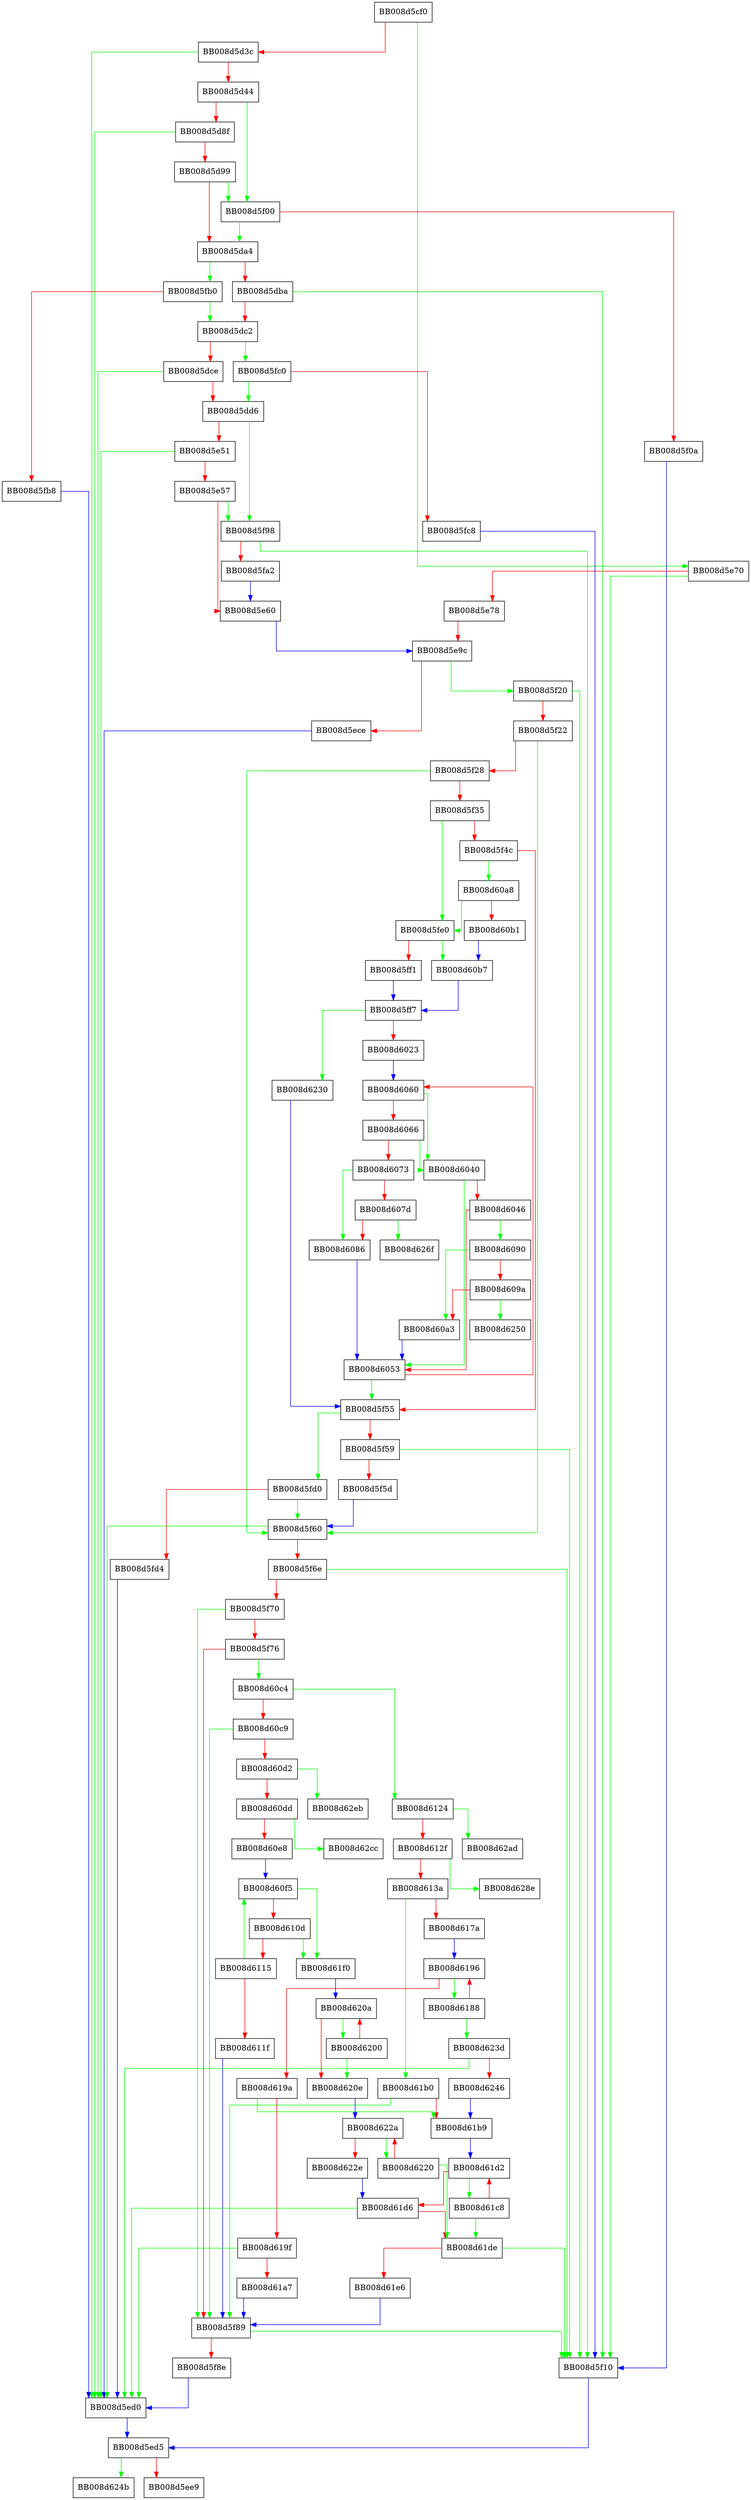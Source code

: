 digraph rfc3484_sort {
  node [shape="box"];
  graph [splines=ortho];
  BB008d5cf0 -> BB008d5e70 [color="green"];
  BB008d5cf0 -> BB008d5d3c [color="red"];
  BB008d5d3c -> BB008d5ed0 [color="green"];
  BB008d5d3c -> BB008d5d44 [color="red"];
  BB008d5d44 -> BB008d5f00 [color="green"];
  BB008d5d44 -> BB008d5d8f [color="red"];
  BB008d5d8f -> BB008d5ed0 [color="green"];
  BB008d5d8f -> BB008d5d99 [color="red"];
  BB008d5d99 -> BB008d5f00 [color="green"];
  BB008d5d99 -> BB008d5da4 [color="red"];
  BB008d5da4 -> BB008d5fb0 [color="green"];
  BB008d5da4 -> BB008d5dba [color="red"];
  BB008d5dba -> BB008d5f10 [color="green"];
  BB008d5dba -> BB008d5dc2 [color="red"];
  BB008d5dc2 -> BB008d5fc0 [color="green"];
  BB008d5dc2 -> BB008d5dce [color="red"];
  BB008d5dce -> BB008d5ed0 [color="green"];
  BB008d5dce -> BB008d5dd6 [color="red"];
  BB008d5dd6 -> BB008d5f98 [color="green"];
  BB008d5dd6 -> BB008d5e51 [color="red"];
  BB008d5e51 -> BB008d5ed0 [color="green"];
  BB008d5e51 -> BB008d5e57 [color="red"];
  BB008d5e57 -> BB008d5f98 [color="green"];
  BB008d5e57 -> BB008d5e60 [color="red"];
  BB008d5e60 -> BB008d5e9c [color="blue"];
  BB008d5e70 -> BB008d5f10 [color="green"];
  BB008d5e70 -> BB008d5e78 [color="red"];
  BB008d5e78 -> BB008d5e9c [color="red"];
  BB008d5e9c -> BB008d5f20 [color="green"];
  BB008d5e9c -> BB008d5ece [color="red"];
  BB008d5ece -> BB008d5ed0 [color="blue"];
  BB008d5ed0 -> BB008d5ed5 [color="blue"];
  BB008d5ed5 -> BB008d624b [color="green"];
  BB008d5ed5 -> BB008d5ee9 [color="red"];
  BB008d5f00 -> BB008d5da4 [color="green"];
  BB008d5f00 -> BB008d5f0a [color="red"];
  BB008d5f0a -> BB008d5f10 [color="blue"];
  BB008d5f10 -> BB008d5ed5 [color="blue"];
  BB008d5f20 -> BB008d5f10 [color="green"];
  BB008d5f20 -> BB008d5f22 [color="red"];
  BB008d5f22 -> BB008d5f60 [color="green"];
  BB008d5f22 -> BB008d5f28 [color="red"];
  BB008d5f28 -> BB008d5f60 [color="green"];
  BB008d5f28 -> BB008d5f35 [color="red"];
  BB008d5f35 -> BB008d5fe0 [color="green"];
  BB008d5f35 -> BB008d5f4c [color="red"];
  BB008d5f4c -> BB008d60a8 [color="green"];
  BB008d5f4c -> BB008d5f55 [color="red"];
  BB008d5f55 -> BB008d5fd0 [color="green"];
  BB008d5f55 -> BB008d5f59 [color="red"];
  BB008d5f59 -> BB008d5f10 [color="green"];
  BB008d5f59 -> BB008d5f5d [color="red"];
  BB008d5f5d -> BB008d5f60 [color="blue"];
  BB008d5f60 -> BB008d5ed0 [color="green"];
  BB008d5f60 -> BB008d5f6e [color="red"];
  BB008d5f6e -> BB008d5f10 [color="green"];
  BB008d5f6e -> BB008d5f70 [color="red"];
  BB008d5f70 -> BB008d5f89 [color="green"];
  BB008d5f70 -> BB008d5f76 [color="red"];
  BB008d5f76 -> BB008d60c4 [color="green"];
  BB008d5f76 -> BB008d5f89 [color="red"];
  BB008d5f89 -> BB008d5f10 [color="green"];
  BB008d5f89 -> BB008d5f8e [color="red"];
  BB008d5f8e -> BB008d5ed0 [color="blue"];
  BB008d5f98 -> BB008d5f10 [color="green"];
  BB008d5f98 -> BB008d5fa2 [color="red"];
  BB008d5fa2 -> BB008d5e60 [color="blue"];
  BB008d5fb0 -> BB008d5dc2 [color="green"];
  BB008d5fb0 -> BB008d5fb8 [color="red"];
  BB008d5fb8 -> BB008d5ed0 [color="blue"];
  BB008d5fc0 -> BB008d5dd6 [color="green"];
  BB008d5fc0 -> BB008d5fc8 [color="red"];
  BB008d5fc8 -> BB008d5f10 [color="blue"];
  BB008d5fd0 -> BB008d5f60 [color="green"];
  BB008d5fd0 -> BB008d5fd4 [color="red"];
  BB008d5fd4 -> BB008d5ed0 [color="blue"];
  BB008d5fe0 -> BB008d60b7 [color="green"];
  BB008d5fe0 -> BB008d5ff1 [color="red"];
  BB008d5ff1 -> BB008d5ff7 [color="blue"];
  BB008d5ff7 -> BB008d6230 [color="green"];
  BB008d5ff7 -> BB008d6023 [color="red"];
  BB008d6023 -> BB008d6060 [color="blue"];
  BB008d6040 -> BB008d6053 [color="green"];
  BB008d6040 -> BB008d6046 [color="red"];
  BB008d6046 -> BB008d6090 [color="green"];
  BB008d6046 -> BB008d6053 [color="red"];
  BB008d6053 -> BB008d5f55 [color="green"];
  BB008d6053 -> BB008d6060 [color="red"];
  BB008d6060 -> BB008d6040 [color="green"];
  BB008d6060 -> BB008d6066 [color="red"];
  BB008d6066 -> BB008d6040 [color="green"];
  BB008d6066 -> BB008d6073 [color="red"];
  BB008d6073 -> BB008d6086 [color="green"];
  BB008d6073 -> BB008d607d [color="red"];
  BB008d607d -> BB008d626f [color="green"];
  BB008d607d -> BB008d6086 [color="red"];
  BB008d6086 -> BB008d6053 [color="blue"];
  BB008d6090 -> BB008d60a3 [color="green"];
  BB008d6090 -> BB008d609a [color="red"];
  BB008d609a -> BB008d6250 [color="green"];
  BB008d609a -> BB008d60a3 [color="red"];
  BB008d60a3 -> BB008d6053 [color="blue"];
  BB008d60a8 -> BB008d5fe0 [color="green"];
  BB008d60a8 -> BB008d60b1 [color="red"];
  BB008d60b1 -> BB008d60b7 [color="blue"];
  BB008d60b7 -> BB008d5ff7 [color="blue"];
  BB008d60c4 -> BB008d6124 [color="green"];
  BB008d60c4 -> BB008d60c9 [color="red"];
  BB008d60c9 -> BB008d5f89 [color="green"];
  BB008d60c9 -> BB008d60d2 [color="red"];
  BB008d60d2 -> BB008d62eb [color="green"];
  BB008d60d2 -> BB008d60dd [color="red"];
  BB008d60dd -> BB008d62cc [color="green"];
  BB008d60dd -> BB008d60e8 [color="red"];
  BB008d60e8 -> BB008d60f5 [color="blue"];
  BB008d60f5 -> BB008d61f0 [color="green"];
  BB008d60f5 -> BB008d610d [color="red"];
  BB008d610d -> BB008d61f0 [color="green"];
  BB008d610d -> BB008d6115 [color="red"];
  BB008d6115 -> BB008d60f5 [color="green"];
  BB008d6115 -> BB008d611f [color="red"];
  BB008d611f -> BB008d5f89 [color="blue"];
  BB008d6124 -> BB008d62ad [color="green"];
  BB008d6124 -> BB008d612f [color="red"];
  BB008d612f -> BB008d628e [color="green"];
  BB008d612f -> BB008d613a [color="red"];
  BB008d613a -> BB008d61b0 [color="green"];
  BB008d613a -> BB008d617a [color="red"];
  BB008d617a -> BB008d6196 [color="blue"];
  BB008d6188 -> BB008d623d [color="green"];
  BB008d6188 -> BB008d6196 [color="red"];
  BB008d6196 -> BB008d6188 [color="green"];
  BB008d6196 -> BB008d619a [color="red"];
  BB008d619a -> BB008d61b9 [color="green"];
  BB008d619a -> BB008d619f [color="red"];
  BB008d619f -> BB008d5ed0 [color="green"];
  BB008d619f -> BB008d61a7 [color="red"];
  BB008d61a7 -> BB008d5f89 [color="blue"];
  BB008d61b0 -> BB008d5f89 [color="green"];
  BB008d61b0 -> BB008d61b9 [color="red"];
  BB008d61b9 -> BB008d61d2 [color="blue"];
  BB008d61c8 -> BB008d61de [color="green"];
  BB008d61c8 -> BB008d61d2 [color="red"];
  BB008d61d2 -> BB008d61c8 [color="green"];
  BB008d61d2 -> BB008d61d6 [color="red"];
  BB008d61d6 -> BB008d5ed0 [color="green"];
  BB008d61d6 -> BB008d61de [color="red"];
  BB008d61de -> BB008d5f10 [color="green"];
  BB008d61de -> BB008d61e6 [color="red"];
  BB008d61e6 -> BB008d5f89 [color="blue"];
  BB008d61f0 -> BB008d620a [color="blue"];
  BB008d6200 -> BB008d620e [color="green"];
  BB008d6200 -> BB008d620a [color="red"];
  BB008d620a -> BB008d6200 [color="green"];
  BB008d620a -> BB008d620e [color="red"];
  BB008d620e -> BB008d622a [color="blue"];
  BB008d6220 -> BB008d61de [color="green"];
  BB008d6220 -> BB008d622a [color="red"];
  BB008d622a -> BB008d6220 [color="green"];
  BB008d622a -> BB008d622e [color="red"];
  BB008d622e -> BB008d61d6 [color="blue"];
  BB008d6230 -> BB008d5f55 [color="blue"];
  BB008d623d -> BB008d5ed0 [color="green"];
  BB008d623d -> BB008d6246 [color="red"];
  BB008d6246 -> BB008d61b9 [color="blue"];
}